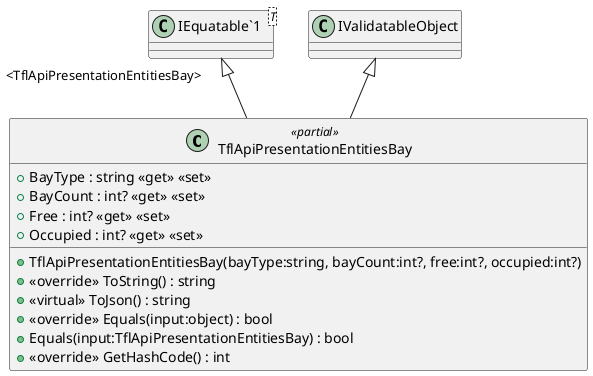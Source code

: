 @startuml
class TflApiPresentationEntitiesBay <<partial>> {
    + TflApiPresentationEntitiesBay(bayType:string, bayCount:int?, free:int?, occupied:int?)
    + BayType : string <<get>> <<set>>
    + BayCount : int? <<get>> <<set>>
    + Free : int? <<get>> <<set>>
    + Occupied : int? <<get>> <<set>>
    + <<override>> ToString() : string
    + <<virtual>> ToJson() : string
    + <<override>> Equals(input:object) : bool
    + Equals(input:TflApiPresentationEntitiesBay) : bool
    + <<override>> GetHashCode() : int
}
class "IEquatable`1"<T> {
}
"IEquatable`1" "<TflApiPresentationEntitiesBay>" <|-- TflApiPresentationEntitiesBay
IValidatableObject <|-- TflApiPresentationEntitiesBay
@enduml
